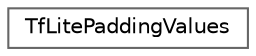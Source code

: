 digraph "Graphical Class Hierarchy"
{
 // LATEX_PDF_SIZE
  bgcolor="transparent";
  edge [fontname=Helvetica,fontsize=10,labelfontname=Helvetica,labelfontsize=10];
  node [fontname=Helvetica,fontsize=10,shape=box,height=0.2,width=0.4];
  rankdir="LR";
  Node0 [id="Node000000",label="TfLitePaddingValues",height=0.2,width=0.4,color="grey40", fillcolor="white", style="filled",URL="$struct_tf_lite_padding_values.html",tooltip=" "];
}
